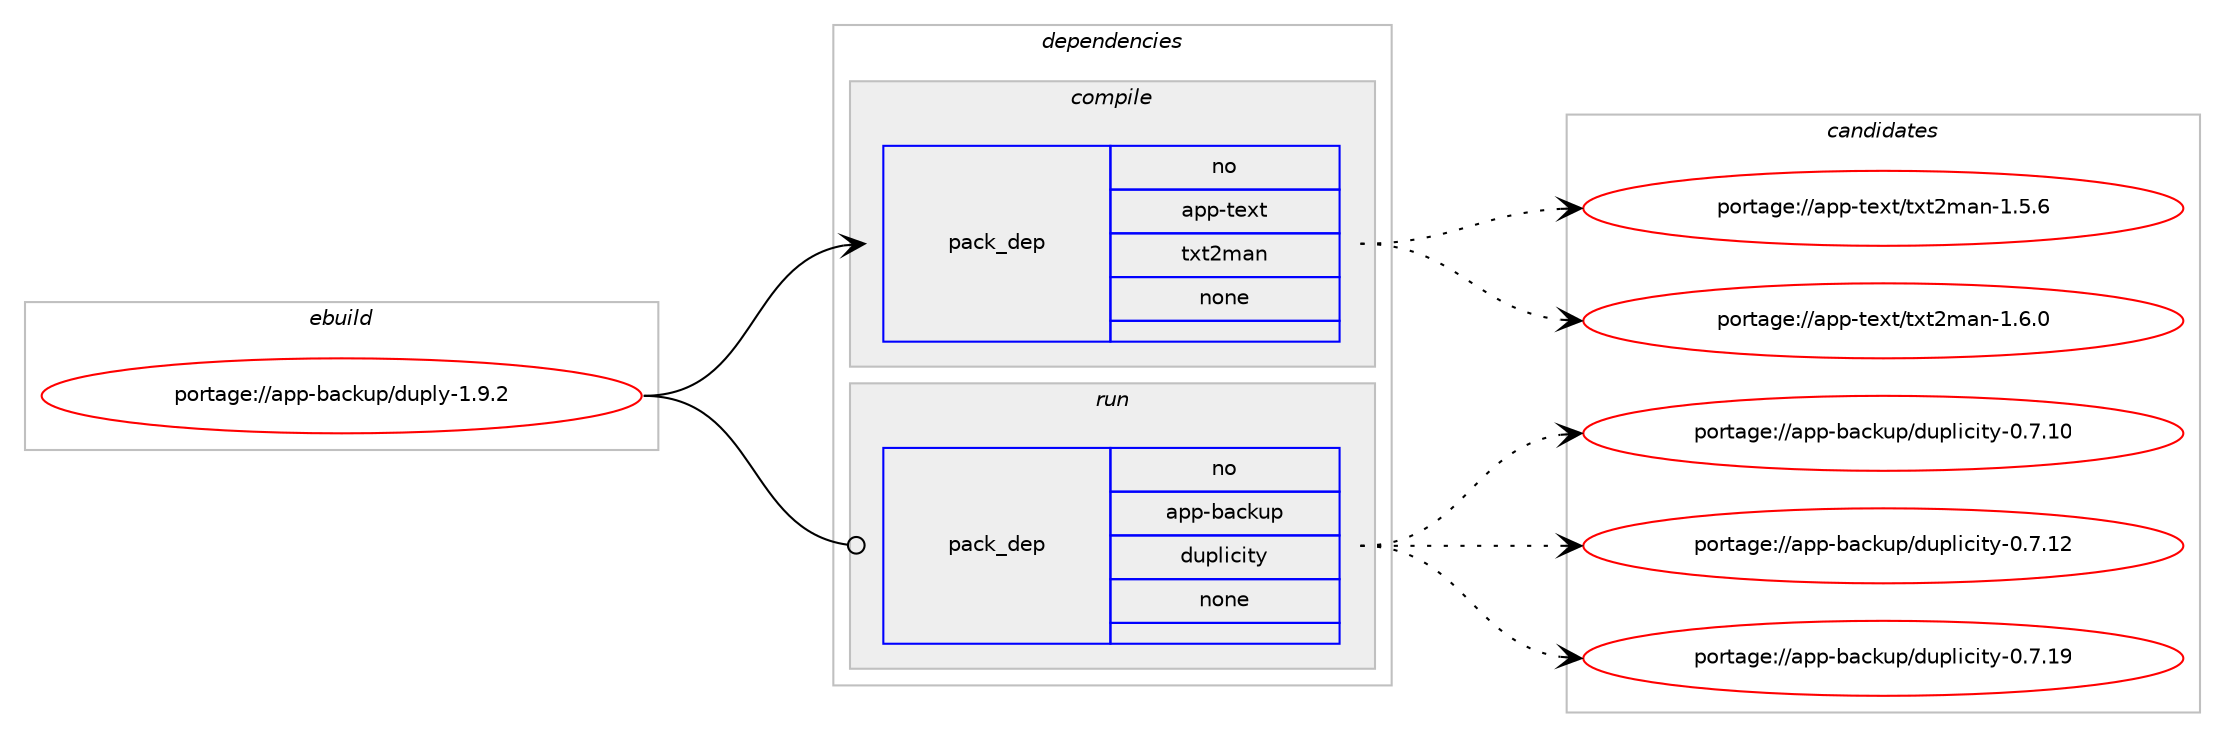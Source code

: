 digraph prolog {

# *************
# Graph options
# *************

newrank=true;
concentrate=true;
compound=true;
graph [rankdir=LR,fontname=Helvetica,fontsize=10,ranksep=1.5];#, ranksep=2.5, nodesep=0.2];
edge  [arrowhead=vee];
node  [fontname=Helvetica,fontsize=10];

# **********
# The ebuild
# **********

subgraph cluster_leftcol {
color=gray;
rank=same;
label=<<i>ebuild</i>>;
id [label="portage://app-backup/duply-1.9.2", color=red, width=4, href="../app-backup/duply-1.9.2.svg"];
}

# ****************
# The dependencies
# ****************

subgraph cluster_midcol {
color=gray;
label=<<i>dependencies</i>>;
subgraph cluster_compile {
fillcolor="#eeeeee";
style=filled;
label=<<i>compile</i>>;
subgraph pack7589 {
dependency10668 [label=<<TABLE BORDER="0" CELLBORDER="1" CELLSPACING="0" CELLPADDING="4" WIDTH="220"><TR><TD ROWSPAN="6" CELLPADDING="30">pack_dep</TD></TR><TR><TD WIDTH="110">no</TD></TR><TR><TD>app-text</TD></TR><TR><TD>txt2man</TD></TR><TR><TD>none</TD></TR><TR><TD></TD></TR></TABLE>>, shape=none, color=blue];
}
id:e -> dependency10668:w [weight=20,style="solid",arrowhead="vee"];
}
subgraph cluster_compileandrun {
fillcolor="#eeeeee";
style=filled;
label=<<i>compile and run</i>>;
}
subgraph cluster_run {
fillcolor="#eeeeee";
style=filled;
label=<<i>run</i>>;
subgraph pack7590 {
dependency10669 [label=<<TABLE BORDER="0" CELLBORDER="1" CELLSPACING="0" CELLPADDING="4" WIDTH="220"><TR><TD ROWSPAN="6" CELLPADDING="30">pack_dep</TD></TR><TR><TD WIDTH="110">no</TD></TR><TR><TD>app-backup</TD></TR><TR><TD>duplicity</TD></TR><TR><TD>none</TD></TR><TR><TD></TD></TR></TABLE>>, shape=none, color=blue];
}
id:e -> dependency10669:w [weight=20,style="solid",arrowhead="odot"];
}
}

# **************
# The candidates
# **************

subgraph cluster_choices {
rank=same;
color=gray;
label=<<i>candidates</i>>;

subgraph choice7589 {
color=black;
nodesep=1;
choiceportage9711211245116101120116471161201165010997110454946534654 [label="portage://app-text/txt2man-1.5.6", color=red, width=4,href="../app-text/txt2man-1.5.6.svg"];
choiceportage9711211245116101120116471161201165010997110454946544648 [label="portage://app-text/txt2man-1.6.0", color=red, width=4,href="../app-text/txt2man-1.6.0.svg"];
dependency10668:e -> choiceportage9711211245116101120116471161201165010997110454946534654:w [style=dotted,weight="100"];
dependency10668:e -> choiceportage9711211245116101120116471161201165010997110454946544648:w [style=dotted,weight="100"];
}
subgraph choice7590 {
color=black;
nodesep=1;
choiceportage9711211245989799107117112471001171121081059910511612145484655464948 [label="portage://app-backup/duplicity-0.7.10", color=red, width=4,href="../app-backup/duplicity-0.7.10.svg"];
choiceportage9711211245989799107117112471001171121081059910511612145484655464950 [label="portage://app-backup/duplicity-0.7.12", color=red, width=4,href="../app-backup/duplicity-0.7.12.svg"];
choiceportage9711211245989799107117112471001171121081059910511612145484655464957 [label="portage://app-backup/duplicity-0.7.19", color=red, width=4,href="../app-backup/duplicity-0.7.19.svg"];
dependency10669:e -> choiceportage9711211245989799107117112471001171121081059910511612145484655464948:w [style=dotted,weight="100"];
dependency10669:e -> choiceportage9711211245989799107117112471001171121081059910511612145484655464950:w [style=dotted,weight="100"];
dependency10669:e -> choiceportage9711211245989799107117112471001171121081059910511612145484655464957:w [style=dotted,weight="100"];
}
}

}
